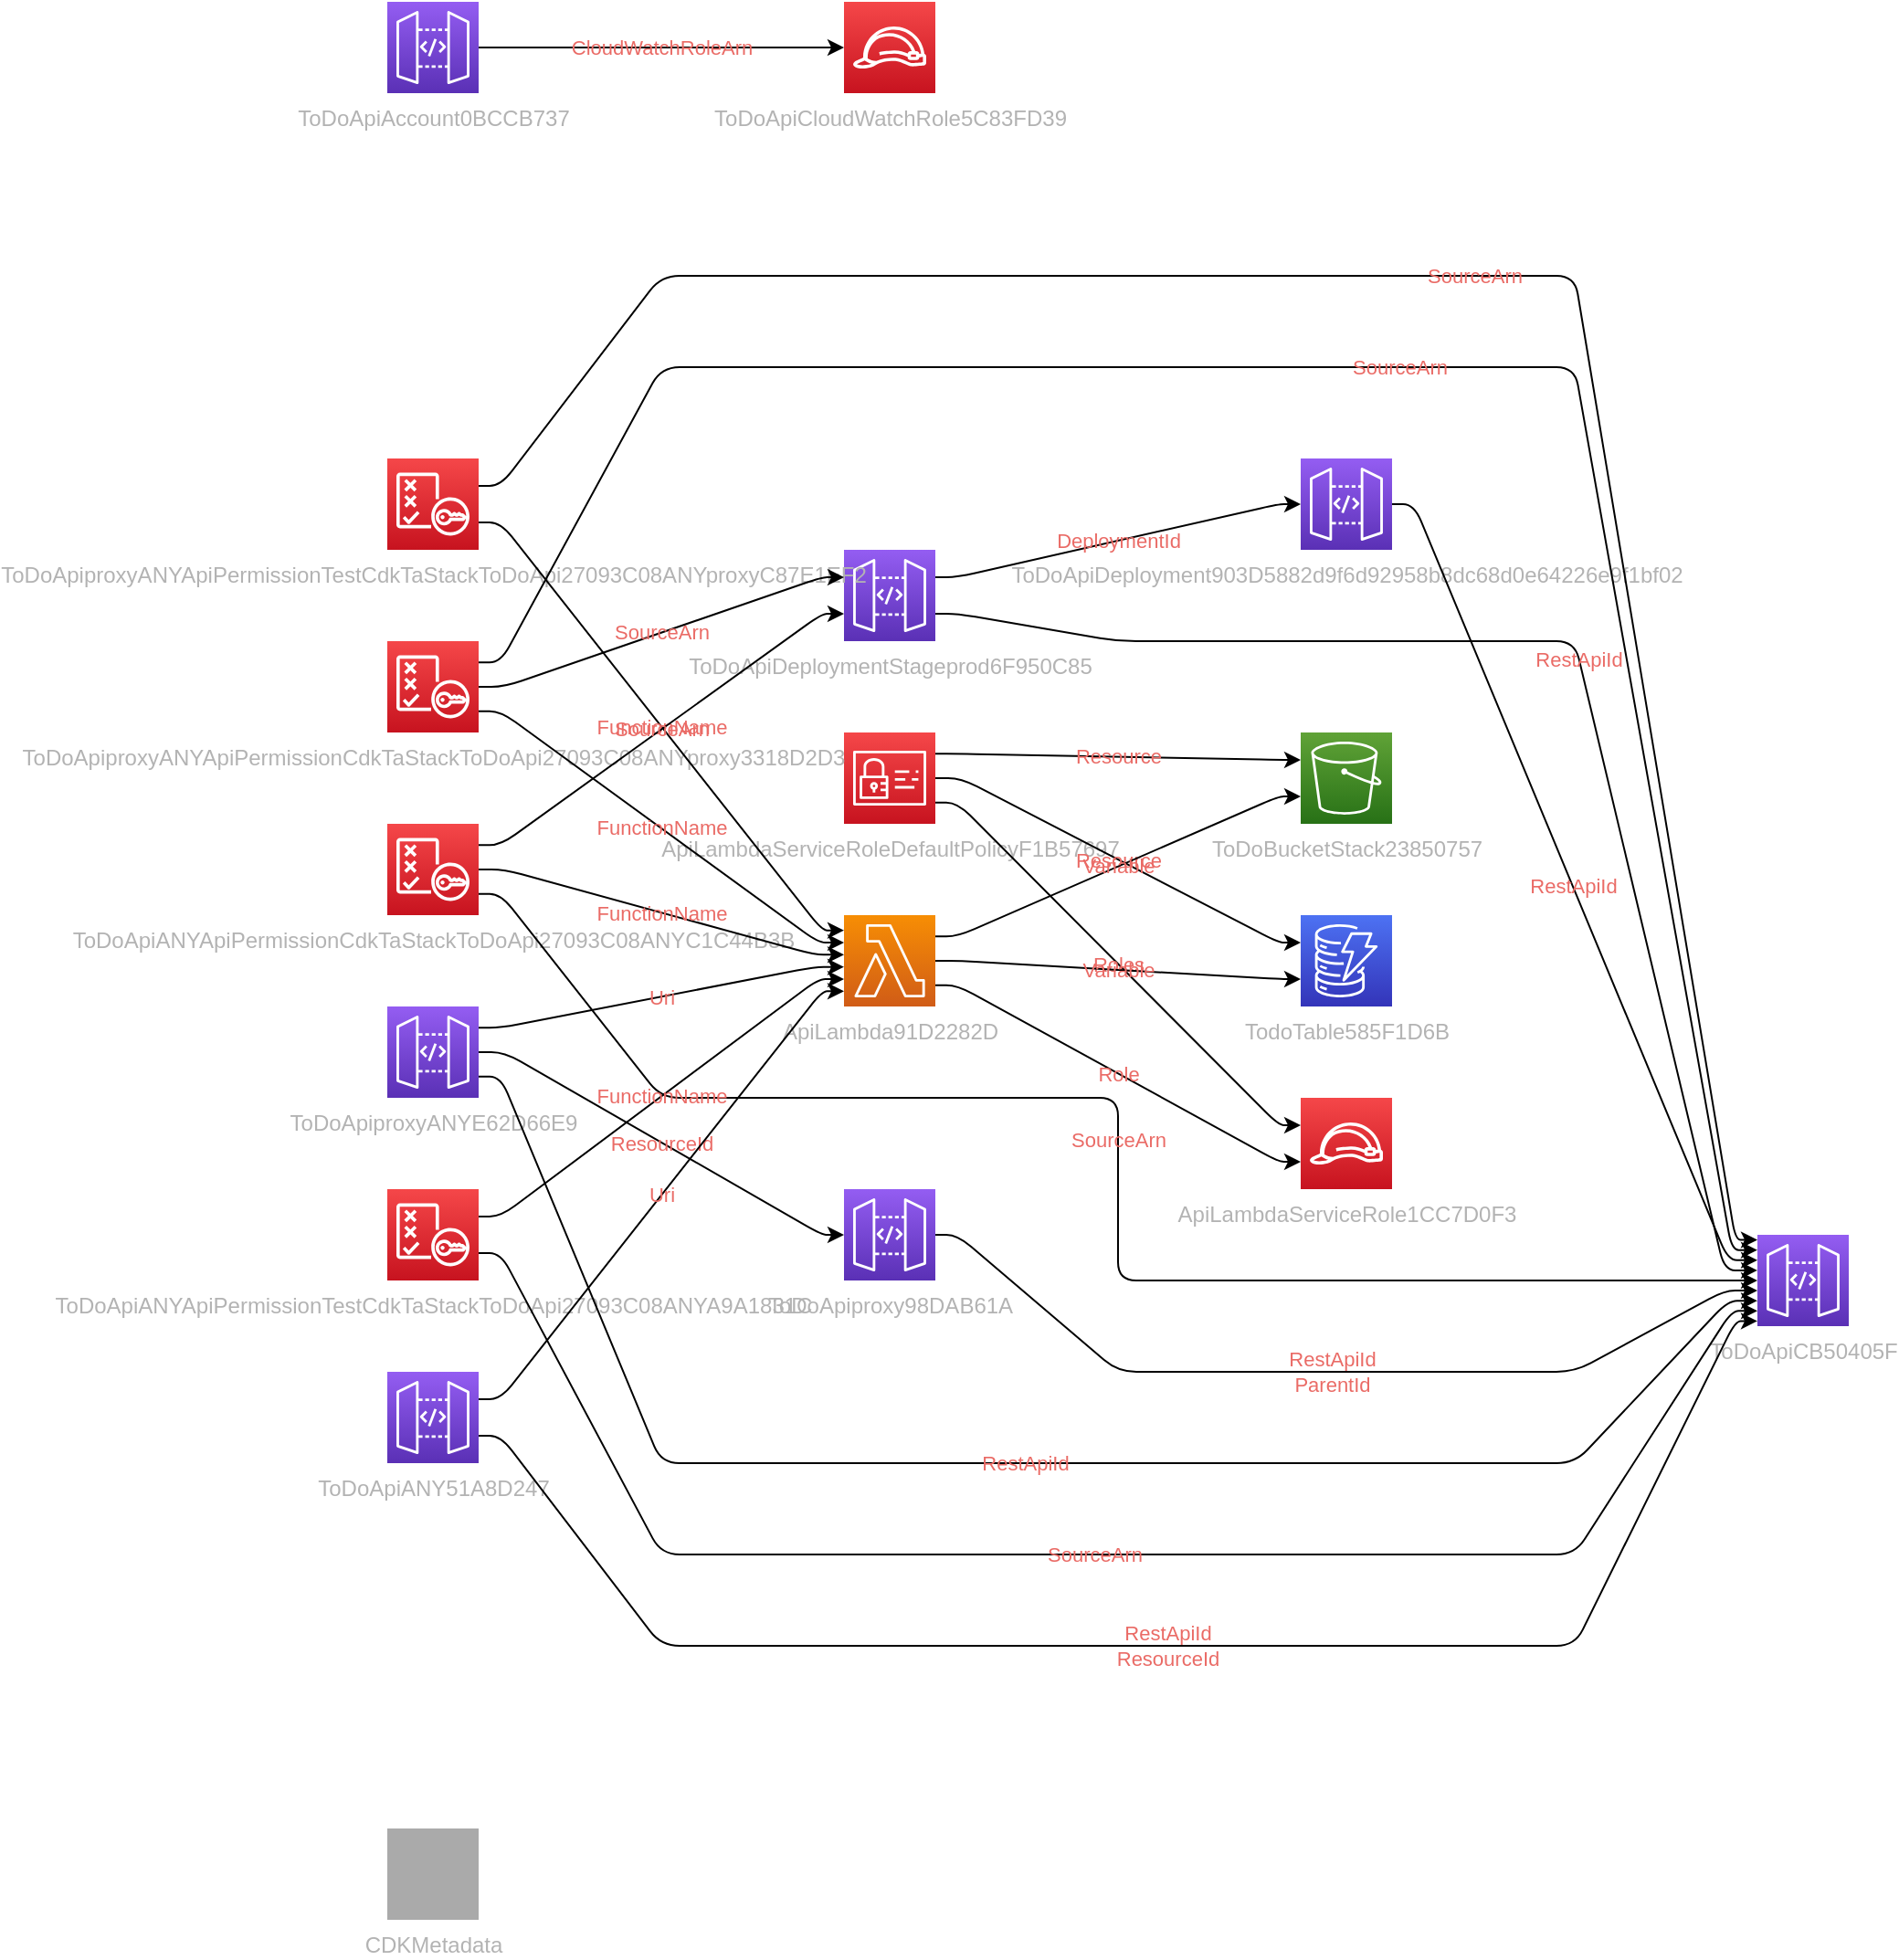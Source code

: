 <mxfile version="13.1.3" pages="2">
            <diagram id="diagramid" name="Diagram">
              <mxGraphModel><root><mxCell id="0"/><mxCell id="1" parent="0"/><mxCell id="2" value="ToDoBucketStack23850757" style="outlineConnect=0;fontColor=#B3B3B3;gradientColor=#60A337;gradientDirection=north;fillColor=#277116;strokeColor=#ffffff;dashed=0;verticalLabelPosition=bottom;verticalAlign=top;align=center;html=1;fontSize=12;fontStyle=0;aspect=fixed;shape=mxgraph.aws4.resourceIcon;resIcon=mxgraph.aws4.s3;" vertex="1" parent="1"><mxGeometry x="500" y="400" width="50" height="50" as="geometry"/></mxCell><mxCell id="3" value="TodoTable585F1D6B" style="outlineConnect=0;fontColor=#B3B3B3;gradientColor=#4D72F3;gradientDirection=north;fillColor=#3334B9;strokeColor=#ffffff;dashed=0;verticalLabelPosition=bottom;verticalAlign=top;align=center;html=1;fontSize=12;fontStyle=0;aspect=fixed;shape=mxgraph.aws4.resourceIcon;resIcon=mxgraph.aws4.dynamodb;" vertex="1" parent="1"><mxGeometry x="500" y="500" width="50" height="50" as="geometry"/></mxCell><mxCell id="4" value="ApiLambdaServiceRole1CC7D0F3" style="outlineConnect=0;fontColor=#B3B3B3;gradientColor=#F54749;gradientDirection=north;fillColor=#C7131F;strokeColor=#ffffff;dashed=0;verticalLabelPosition=bottom;verticalAlign=top;align=center;html=1;fontSize=12;fontStyle=0;aspect=fixed;shape=mxgraph.aws4.resourceIcon;resIcon=mxgraph.aws4.role;" vertex="1" parent="1"><mxGeometry x="500" y="600" width="50" height="50" as="geometry"/></mxCell><mxCell id="5" value="ApiLambdaServiceRoleDefaultPolicyF1B57697" style="outlineConnect=0;fontColor=#B3B3B3;gradientColor=#F54749;gradientDirection=north;fillColor=#C7131F;strokeColor=#ffffff;dashed=0;verticalLabelPosition=bottom;verticalAlign=top;align=center;html=1;fontSize=12;fontStyle=0;aspect=fixed;shape=mxgraph.aws4.resourceIcon;resIcon=mxgraph.aws4.identity_and_access_management;" vertex="1" parent="1"><mxGeometry x="250" y="400" width="50" height="50" as="geometry"/></mxCell><mxCell id="6" value="ApiLambda91D2282D" style="outlineConnect=0;fontColor=#B3B3B3;gradientColor=#F78E04;gradientDirection=north;fillColor=#D05C17;strokeColor=#ffffff;dashed=0;verticalLabelPosition=bottom;verticalAlign=top;align=center;html=1;fontSize=12;fontStyle=0;aspect=fixed;shape=mxgraph.aws4.resourceIcon;resIcon=mxgraph.aws4.lambda;" vertex="1" parent="1"><mxGeometry x="250" y="500" width="50" height="50" as="geometry"/></mxCell><mxCell id="7" value="ToDoApiCB50405F" style="outlineConnect=0;fontColor=#B3B3B3;gradientColor=#945DF2;gradientDirection=north;fillColor=#5A30B5;strokeColor=#ffffff;dashed=0;verticalLabelPosition=bottom;verticalAlign=top;align=center;html=1;fontSize=12;fontStyle=0;aspect=fixed;shape=mxgraph.aws4.resourceIcon;resIcon=mxgraph.aws4.api_gateway;" vertex="1" parent="1"><mxGeometry x="750" y="675" width="50" height="50" as="geometry"/></mxCell><mxCell id="8" value="ToDoApiCloudWatchRole5C83FD39" style="outlineConnect=0;fontColor=#B3B3B3;gradientColor=#F54749;gradientDirection=north;fillColor=#C7131F;strokeColor=#ffffff;dashed=0;verticalLabelPosition=bottom;verticalAlign=top;align=center;html=1;fontSize=12;fontStyle=0;aspect=fixed;shape=mxgraph.aws4.resourceIcon;resIcon=mxgraph.aws4.role;" vertex="1" parent="1"><mxGeometry x="250" width="50" height="50" as="geometry"/></mxCell><mxCell id="9" value="ToDoApiAccount0BCCB737" style="outlineConnect=0;fontColor=#B3B3B3;gradientColor=#945DF2;gradientDirection=north;fillColor=#5A30B5;strokeColor=#ffffff;dashed=0;verticalLabelPosition=bottom;verticalAlign=top;align=center;html=1;fontSize=12;fontStyle=0;aspect=fixed;shape=mxgraph.aws4.resourceIcon;resIcon=mxgraph.aws4.api_gateway;" vertex="1" parent="1"><mxGeometry width="50" height="50" as="geometry"/></mxCell><mxCell id="10" value="ToDoApiDeployment903D5882d9f6d92958b8dc68d0e64226e9f1bf02" style="outlineConnect=0;fontColor=#B3B3B3;gradientColor=#945DF2;gradientDirection=north;fillColor=#5A30B5;strokeColor=#ffffff;dashed=0;verticalLabelPosition=bottom;verticalAlign=top;align=center;html=1;fontSize=12;fontStyle=0;aspect=fixed;shape=mxgraph.aws4.resourceIcon;resIcon=mxgraph.aws4.api_gateway;" vertex="1" parent="1"><mxGeometry x="500" y="250" width="50" height="50" as="geometry"/></mxCell><mxCell id="11" value="ToDoApiDeploymentStageprod6F950C85" style="outlineConnect=0;fontColor=#B3B3B3;gradientColor=#945DF2;gradientDirection=north;fillColor=#5A30B5;strokeColor=#ffffff;dashed=0;verticalLabelPosition=bottom;verticalAlign=top;align=center;html=1;fontSize=12;fontStyle=0;aspect=fixed;shape=mxgraph.aws4.resourceIcon;resIcon=mxgraph.aws4.api_gateway;" vertex="1" parent="1"><mxGeometry x="250" y="300" width="50" height="50" as="geometry"/></mxCell><mxCell id="12" value="ToDoApiproxy98DAB61A" style="outlineConnect=0;fontColor=#B3B3B3;gradientColor=#945DF2;gradientDirection=north;fillColor=#5A30B5;strokeColor=#ffffff;dashed=0;verticalLabelPosition=bottom;verticalAlign=top;align=center;html=1;fontSize=12;fontStyle=0;aspect=fixed;shape=mxgraph.aws4.resourceIcon;resIcon=mxgraph.aws4.api_gateway;" vertex="1" parent="1"><mxGeometry x="250" y="650" width="50" height="50" as="geometry"/></mxCell><mxCell id="13" value="ToDoApiproxyANYApiPermissionCdkTaStackToDoApi27093C08ANYproxy3318D2D3" style="outlineConnect=0;fontColor=#B3B3B3;gradientColor=#F54749;gradientDirection=north;fillColor=#C7131F;strokeColor=#ffffff;dashed=0;verticalLabelPosition=bottom;verticalAlign=top;align=center;html=1;fontSize=12;fontStyle=0;aspect=fixed;shape=mxgraph.aws4.resourceIcon;resIcon=mxgraph.aws4.policy;" vertex="1" parent="1"><mxGeometry y="350" width="50" height="50" as="geometry"/></mxCell><mxCell id="14" value="ToDoApiproxyANYApiPermissionTestCdkTaStackToDoApi27093C08ANYproxyC87E1EF2" style="outlineConnect=0;fontColor=#B3B3B3;gradientColor=#F54749;gradientDirection=north;fillColor=#C7131F;strokeColor=#ffffff;dashed=0;verticalLabelPosition=bottom;verticalAlign=top;align=center;html=1;fontSize=12;fontStyle=0;aspect=fixed;shape=mxgraph.aws4.resourceIcon;resIcon=mxgraph.aws4.policy;" vertex="1" parent="1"><mxGeometry y="250" width="50" height="50" as="geometry"/></mxCell><mxCell id="15" value="ToDoApiproxyANYE62D66E9" style="outlineConnect=0;fontColor=#B3B3B3;gradientColor=#945DF2;gradientDirection=north;fillColor=#5A30B5;strokeColor=#ffffff;dashed=0;verticalLabelPosition=bottom;verticalAlign=top;align=center;html=1;fontSize=12;fontStyle=0;aspect=fixed;shape=mxgraph.aws4.resourceIcon;resIcon=mxgraph.aws4.api_gateway;" vertex="1" parent="1"><mxGeometry y="550" width="50" height="50" as="geometry"/></mxCell><mxCell id="16" value="ToDoApiANYApiPermissionCdkTaStackToDoApi27093C08ANYC1C44B3B" style="outlineConnect=0;fontColor=#B3B3B3;gradientColor=#F54749;gradientDirection=north;fillColor=#C7131F;strokeColor=#ffffff;dashed=0;verticalLabelPosition=bottom;verticalAlign=top;align=center;html=1;fontSize=12;fontStyle=0;aspect=fixed;shape=mxgraph.aws4.resourceIcon;resIcon=mxgraph.aws4.policy;" vertex="1" parent="1"><mxGeometry y="450" width="50" height="50" as="geometry"/></mxCell><mxCell id="17" value="ToDoApiANYApiPermissionTestCdkTaStackToDoApi27093C08ANYA9A1831C" style="outlineConnect=0;fontColor=#B3B3B3;gradientColor=#F54749;gradientDirection=north;fillColor=#C7131F;strokeColor=#ffffff;dashed=0;verticalLabelPosition=bottom;verticalAlign=top;align=center;html=1;fontSize=12;fontStyle=0;aspect=fixed;shape=mxgraph.aws4.resourceIcon;resIcon=mxgraph.aws4.policy;" vertex="1" parent="1"><mxGeometry y="650" width="50" height="50" as="geometry"/></mxCell><mxCell id="18" value="ToDoApiANY51A8D247" style="outlineConnect=0;fontColor=#B3B3B3;gradientColor=#945DF2;gradientDirection=north;fillColor=#5A30B5;strokeColor=#ffffff;dashed=0;verticalLabelPosition=bottom;verticalAlign=top;align=center;html=1;fontSize=12;fontStyle=0;aspect=fixed;shape=mxgraph.aws4.resourceIcon;resIcon=mxgraph.aws4.api_gateway;" vertex="1" parent="1"><mxGeometry y="750" width="50" height="50" as="geometry"/></mxCell><mxCell id="19" value="CDKMetadata" style="outlineConnect=0;fontColor=#B3B3B3;gradientColor=#aaaaaa;gradientDirection=north;fillColor=#aaaaaa;strokeColor=#ffffff;dashed=0;verticalLabelPosition=bottom;verticalAlign=top;align=center;html=1;fontSize=12;fontStyle=0;aspect=fixed;shape=mxgraph.aws4.resourceIcon;resIcon=mxgraph.aws4.cdk;" vertex="1" parent="1"><mxGeometry y="1000" width="50" height="50" as="geometry"/></mxCell><mxCell id="ApiLambdaServiceRole1CC7D0F3|ApiLambdaServiceRoleDefaultPolicyF1B57697" value="Roles" style="edgeStyle=orthogonalEdgeStyle;rounded=1;orthogonalLoop=1;jettySize=auto;html=1;labelBackgroundColor=none;fontColor=#EA6B66;noEdgeStyle=1;orthogonal=1;" edge="1" parent="1" source="5" target="4"><mxGeometry relative="1" as="geometry"><Array as="points"><mxPoint x="312" y="438.333"/><mxPoint x="488" y="615"/></Array></mxGeometry></mxCell><mxCell id="ToDoBucketStack23850757|ApiLambdaServiceRoleDefaultPolicyF1B57697" value="Resource" style="edgeStyle=orthogonalEdgeStyle;rounded=1;orthogonalLoop=1;jettySize=auto;html=1;labelBackgroundColor=none;fontColor=#EA6B66;noEdgeStyle=1;orthogonal=1;" edge="1" parent="1" source="5" target="2"><mxGeometry relative="1" as="geometry"><Array as="points"><mxPoint x="312" y="411.667"/><mxPoint x="488" y="415"/></Array></mxGeometry></mxCell><mxCell id="TodoTable585F1D6B|ApiLambdaServiceRoleDefaultPolicyF1B57697" value="Resource" style="edgeStyle=orthogonalEdgeStyle;rounded=1;orthogonalLoop=1;jettySize=auto;html=1;labelBackgroundColor=none;fontColor=#EA6B66;noEdgeStyle=1;orthogonal=1;" edge="1" parent="1" source="5" target="3"><mxGeometry relative="1" as="geometry"><Array as="points"><mxPoint x="314" y="425"/><mxPoint x="488" y="515"/></Array></mxGeometry></mxCell><mxCell id="ToDoBucketStack23850757|ApiLambda91D2282D" value="Variable" style="edgeStyle=orthogonalEdgeStyle;rounded=1;orthogonalLoop=1;jettySize=auto;html=1;labelBackgroundColor=none;fontColor=#EA6B66;noEdgeStyle=1;orthogonal=1;" edge="1" parent="1" source="6" target="2"><mxGeometry relative="1" as="geometry"><Array as="points"><mxPoint x="312" y="511.667"/><mxPoint x="488" y="435"/></Array></mxGeometry></mxCell><mxCell id="TodoTable585F1D6B|ApiLambda91D2282D" value="Variable" style="edgeStyle=orthogonalEdgeStyle;rounded=1;orthogonalLoop=1;jettySize=auto;html=1;labelBackgroundColor=none;fontColor=#EA6B66;noEdgeStyle=1;orthogonal=1;" edge="1" parent="1" source="6" target="3"><mxGeometry relative="1" as="geometry"><Array as="points"><mxPoint x="314" y="525"/><mxPoint x="488" y="535"/></Array></mxGeometry></mxCell><mxCell id="ApiLambdaServiceRole1CC7D0F3|ApiLambda91D2282D" value="Role" style="edgeStyle=orthogonalEdgeStyle;rounded=1;orthogonalLoop=1;jettySize=auto;html=1;labelBackgroundColor=none;fontColor=#EA6B66;noEdgeStyle=1;orthogonal=1;" edge="1" parent="1" source="6" target="4"><mxGeometry relative="1" as="geometry"><Array as="points"><mxPoint x="312" y="538.333"/><mxPoint x="488" y="635"/></Array></mxGeometry></mxCell><mxCell id="ToDoApiCloudWatchRole5C83FD39|ToDoApiAccount0BCCB737" value="CloudWatchRoleArn" style="edgeStyle=orthogonalEdgeStyle;rounded=1;orthogonalLoop=1;jettySize=auto;html=1;labelBackgroundColor=none;fontColor=#EA6B66;noEdgeStyle=1;orthogonal=1;" edge="1" parent="1" source="9" target="8"><mxGeometry relative="1" as="geometry"><Array as="points"><mxPoint x="62" y="25"/><mxPoint x="238" y="25"/></Array></mxGeometry></mxCell><mxCell id="ToDoApiCB50405F|ToDoApiDeployment903D5882d9f6d92958b8dc68d0e64226e9f1bf02" value="RestApiId" style="edgeStyle=orthogonalEdgeStyle;rounded=1;orthogonalLoop=1;jettySize=auto;html=1;labelBackgroundColor=none;fontColor=#EA6B66;noEdgeStyle=1;orthogonal=1;" edge="1" parent="1" source="10" target="7"><mxGeometry relative="1" as="geometry"><Array as="points"><mxPoint x="562" y="275"/><mxPoint x="734" y="688.889"/></Array></mxGeometry></mxCell><mxCell id="ToDoApiCB50405F|ToDoApiDeploymentStageprod6F950C85" value="RestApiId" style="edgeStyle=orthogonalEdgeStyle;rounded=1;orthogonalLoop=1;jettySize=auto;html=1;labelBackgroundColor=none;fontColor=#EA6B66;noEdgeStyle=1;orthogonal=1;" edge="1" parent="1" source="11" target="7"><mxGeometry relative="1" as="geometry"><Array as="points"><mxPoint x="312" y="335"/><mxPoint x="400" y="350"/><mxPoint x="650" y="350"/><mxPoint x="732" y="694.444"/></Array></mxGeometry></mxCell><mxCell id="ToDoApiDeployment903D5882d9f6d92958b8dc68d0e64226e9f1bf02|ToDoApiDeploymentStageprod6F950C85" value="DeploymentId" style="edgeStyle=orthogonalEdgeStyle;rounded=1;orthogonalLoop=1;jettySize=auto;html=1;labelBackgroundColor=none;fontColor=#EA6B66;noEdgeStyle=1;orthogonal=1;" edge="1" parent="1" source="11" target="10"><mxGeometry relative="1" as="geometry"><Array as="points"><mxPoint x="312" y="315"/><mxPoint x="488" y="275"/></Array></mxGeometry></mxCell><mxCell id="ToDoApiCB50405F|ToDoApiproxy98DAB61A" value="RestApiId&#xA;ParentId" style="edgeStyle=orthogonalEdgeStyle;rounded=1;orthogonalLoop=1;jettySize=auto;html=1;labelBackgroundColor=none;fontColor=#EA6B66;noEdgeStyle=1;orthogonal=1;" edge="1" parent="1" source="12" target="7"><mxGeometry relative="1" as="geometry"><Array as="points"><mxPoint x="312" y="675"/><mxPoint x="400" y="750"/><mxPoint x="650" y="750"/><mxPoint x="732" y="705.556"/></Array></mxGeometry></mxCell><mxCell id="ToDoApiCB50405F|ToDoApiproxyANYApiPermissionCdkTaStackToDoApi27093C08ANYproxy3318D2D3" value="SourceArn" style="edgeStyle=orthogonalEdgeStyle;rounded=1;orthogonalLoop=1;jettySize=auto;html=1;labelBackgroundColor=none;fontColor=#EA6B66;noEdgeStyle=1;orthogonal=1;" edge="1" parent="1" source="13" target="7"><mxGeometry relative="1" as="geometry"><Array as="points"><mxPoint x="62" y="361.667"/><mxPoint x="150" y="200"/><mxPoint x="400" y="200"/><mxPoint x="400" y="200"/><mxPoint x="650" y="200"/><mxPoint x="736" y="683.333"/></Array></mxGeometry></mxCell><mxCell id="ToDoApiDeploymentStageprod6F950C85|ToDoApiproxyANYApiPermissionCdkTaStackToDoApi27093C08ANYproxy3318D2D3" value="SourceArn" style="edgeStyle=orthogonalEdgeStyle;rounded=1;orthogonalLoop=1;jettySize=auto;html=1;labelBackgroundColor=none;fontColor=#EA6B66;noEdgeStyle=1;orthogonal=1;" edge="1" parent="1" source="13" target="11"><mxGeometry relative="1" as="geometry"><Array as="points"><mxPoint x="64" y="375"/><mxPoint x="238" y="315"/></Array></mxGeometry></mxCell><mxCell id="ApiLambda91D2282D|ToDoApiproxyANYApiPermissionCdkTaStackToDoApi27093C08ANYproxy3318D2D3" value="FunctionName" style="edgeStyle=orthogonalEdgeStyle;rounded=1;orthogonalLoop=1;jettySize=auto;html=1;labelBackgroundColor=none;fontColor=#EA6B66;noEdgeStyle=1;orthogonal=1;" edge="1" parent="1" source="13" target="6"><mxGeometry relative="1" as="geometry"><Array as="points"><mxPoint x="62" y="388.333"/><mxPoint x="236" y="515"/></Array></mxGeometry></mxCell><mxCell id="ToDoApiCB50405F|ToDoApiproxyANYApiPermissionTestCdkTaStackToDoApi27093C08ANYproxyC87E1EF2" value="SourceArn" style="edgeStyle=orthogonalEdgeStyle;rounded=1;orthogonalLoop=1;jettySize=auto;html=1;labelBackgroundColor=none;fontColor=#EA6B66;noEdgeStyle=1;orthogonal=1;" edge="1" parent="1" source="14" target="7"><mxGeometry relative="1" as="geometry"><Array as="points"><mxPoint x="62" y="265"/><mxPoint x="150" y="150"/><mxPoint x="400" y="150"/><mxPoint x="400" y="150"/><mxPoint x="650" y="150"/><mxPoint x="738" y="677.778"/></Array></mxGeometry></mxCell><mxCell id="ApiLambda91D2282D|ToDoApiproxyANYApiPermissionTestCdkTaStackToDoApi27093C08ANYproxyC87E1EF2" value="FunctionName" style="edgeStyle=orthogonalEdgeStyle;rounded=1;orthogonalLoop=1;jettySize=auto;html=1;labelBackgroundColor=none;fontColor=#EA6B66;noEdgeStyle=1;orthogonal=1;" edge="1" parent="1" source="14" target="6"><mxGeometry relative="1" as="geometry"><Array as="points"><mxPoint x="62" y="285"/><mxPoint x="238" y="508.333"/></Array></mxGeometry></mxCell><mxCell id="ToDoApiproxy98DAB61A|ToDoApiproxyANYE62D66E9" value="ResourceId" style="edgeStyle=orthogonalEdgeStyle;rounded=1;orthogonalLoop=1;jettySize=auto;html=1;labelBackgroundColor=none;fontColor=#EA6B66;noEdgeStyle=1;orthogonal=1;" edge="1" parent="1" source="15" target="12"><mxGeometry relative="1" as="geometry"><Array as="points"><mxPoint x="64" y="575"/><mxPoint x="238" y="675"/></Array></mxGeometry></mxCell><mxCell id="ToDoApiCB50405F|ToDoApiproxyANYE62D66E9" value="RestApiId" style="edgeStyle=orthogonalEdgeStyle;rounded=1;orthogonalLoop=1;jettySize=auto;html=1;labelBackgroundColor=none;fontColor=#EA6B66;noEdgeStyle=1;orthogonal=1;" edge="1" parent="1" source="15" target="7"><mxGeometry relative="1" as="geometry"><Array as="points"><mxPoint x="62" y="588.333"/><mxPoint x="150" y="800"/><mxPoint x="400" y="800"/><mxPoint x="400" y="800"/><mxPoint x="650" y="800"/><mxPoint x="734" y="711.111"/></Array></mxGeometry></mxCell><mxCell id="ApiLambda91D2282D|ToDoApiproxyANYE62D66E9" value="Uri" style="edgeStyle=orthogonalEdgeStyle;rounded=1;orthogonalLoop=1;jettySize=auto;html=1;labelBackgroundColor=none;fontColor=#EA6B66;noEdgeStyle=1;orthogonal=1;" edge="1" parent="1" source="15" target="6"><mxGeometry relative="1" as="geometry"><Array as="points"><mxPoint x="62" y="561.667"/><mxPoint x="234" y="528.333"/></Array></mxGeometry></mxCell><mxCell id="ToDoApiCB50405F|ToDoApiANYApiPermissionCdkTaStackToDoApi27093C08ANYC1C44B3B" value="SourceArn" style="edgeStyle=orthogonalEdgeStyle;rounded=1;orthogonalLoop=1;jettySize=auto;html=1;labelBackgroundColor=none;fontColor=#EA6B66;noEdgeStyle=1;orthogonal=1;" edge="1" parent="1" source="16" target="7"><mxGeometry relative="1" as="geometry"><Array as="points"><mxPoint x="62" y="488.333"/><mxPoint x="150" y="600"/><mxPoint x="400" y="600"/><mxPoint x="400" y="700"/><mxPoint x="650" y="700"/><mxPoint x="730" y="700"/></Array></mxGeometry></mxCell><mxCell id="ToDoApiDeploymentStageprod6F950C85|ToDoApiANYApiPermissionCdkTaStackToDoApi27093C08ANYC1C44B3B" value="SourceArn" style="edgeStyle=orthogonalEdgeStyle;rounded=1;orthogonalLoop=1;jettySize=auto;html=1;labelBackgroundColor=none;fontColor=#EA6B66;noEdgeStyle=1;orthogonal=1;" edge="1" parent="1" source="16" target="11"><mxGeometry relative="1" as="geometry"><Array as="points"><mxPoint x="62" y="461.667"/><mxPoint x="238" y="335"/></Array></mxGeometry></mxCell><mxCell id="ApiLambda91D2282D|ToDoApiANYApiPermissionCdkTaStackToDoApi27093C08ANYC1C44B3B" value="FunctionName" style="edgeStyle=orthogonalEdgeStyle;rounded=1;orthogonalLoop=1;jettySize=auto;html=1;labelBackgroundColor=none;fontColor=#EA6B66;noEdgeStyle=1;orthogonal=1;" edge="1" parent="1" source="16" target="6"><mxGeometry relative="1" as="geometry"><Array as="points"><mxPoint x="64" y="475"/><mxPoint x="234" y="521.667"/></Array></mxGeometry></mxCell><mxCell id="ToDoApiCB50405F|ToDoApiANYApiPermissionTestCdkTaStackToDoApi27093C08ANYA9A1831C" value="SourceArn" style="edgeStyle=orthogonalEdgeStyle;rounded=1;orthogonalLoop=1;jettySize=auto;html=1;labelBackgroundColor=none;fontColor=#EA6B66;noEdgeStyle=1;orthogonal=1;" edge="1" parent="1" source="17" target="7"><mxGeometry relative="1" as="geometry"><Array as="points"><mxPoint x="62" y="685"/><mxPoint x="150" y="850"/><mxPoint x="400" y="850"/><mxPoint x="400" y="850"/><mxPoint x="650" y="850"/><mxPoint x="736" y="716.667"/></Array></mxGeometry></mxCell><mxCell id="ApiLambda91D2282D|ToDoApiANYApiPermissionTestCdkTaStackToDoApi27093C08ANYA9A1831C" value="FunctionName" style="edgeStyle=orthogonalEdgeStyle;rounded=1;orthogonalLoop=1;jettySize=auto;html=1;labelBackgroundColor=none;fontColor=#EA6B66;noEdgeStyle=1;orthogonal=1;" edge="1" parent="1" source="17" target="6"><mxGeometry relative="1" as="geometry"><Array as="points"><mxPoint x="62" y="665"/><mxPoint x="236" y="535.0"/></Array></mxGeometry></mxCell><mxCell id="ToDoApiCB50405F|ToDoApiANY51A8D247" value="RestApiId&#xA;ResourceId" style="edgeStyle=orthogonalEdgeStyle;rounded=1;orthogonalLoop=1;jettySize=auto;html=1;labelBackgroundColor=none;fontColor=#EA6B66;noEdgeStyle=1;orthogonal=1;" edge="1" parent="1" source="18" target="7"><mxGeometry relative="1" as="geometry"><Array as="points"><mxPoint x="62" y="785"/><mxPoint x="150" y="900"/><mxPoint x="400" y="900"/><mxPoint x="400" y="900"/><mxPoint x="650" y="900"/><mxPoint x="738" y="722.222"/></Array></mxGeometry></mxCell><mxCell id="ApiLambda91D2282D|ToDoApiANY51A8D247" value="Uri" style="edgeStyle=orthogonalEdgeStyle;rounded=1;orthogonalLoop=1;jettySize=auto;html=1;labelBackgroundColor=none;fontColor=#EA6B66;noEdgeStyle=1;orthogonal=1;" edge="1" parent="1" source="18" target="6"><mxGeometry relative="1" as="geometry"><Array as="points"><mxPoint x="62" y="765"/><mxPoint x="238" y="541.667"/></Array></mxGeometry></mxCell></root></mxGraphModel>
            </diagram>
          </mxfile>